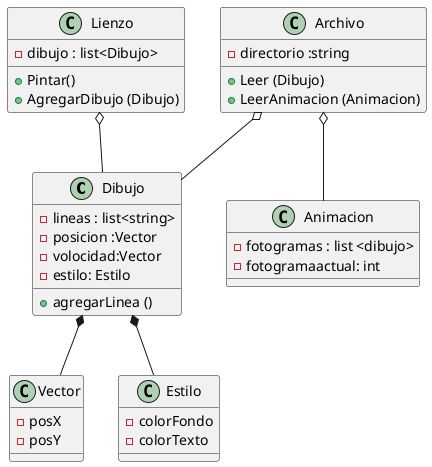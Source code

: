 @startuml Pintor

class Dibujo{
  -lineas : list<string>
  -posicion :Vector
  -volocidad:Vector
  -estilo: Estilo
  +agregarLinea ()
}
class Vector{
    -posX
    -posY
}

class Archivo{
    -directorio :string
    +Leer (Dibujo)
    +LeerAnimacion (Animacion)

}
class Estilo{
  -colorFondo
  -colorTexto
}
class Animacion{
  -fotogramas : list <dibujo>
  -fotogramaactual: int 
}
class Lienzo{
  -dibujo : list<Dibujo>
  +Pintar()
  +AgregarDibujo (Dibujo)
}

Dibujo *--Vector
Archivo o-- Dibujo
Dibujo *-- Estilo
Archivo o-- Animacion
Lienzo o-- Dibujo

@enduml